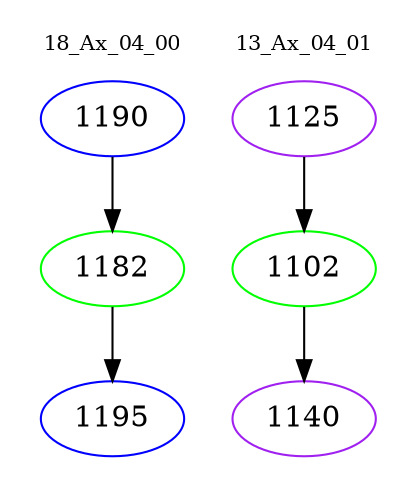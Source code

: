 digraph{
subgraph cluster_0 {
color = white
label = "18_Ax_04_00";
fontsize=10;
T0_1190 [label="1190", color="blue"]
T0_1190 -> T0_1182 [color="black"]
T0_1182 [label="1182", color="green"]
T0_1182 -> T0_1195 [color="black"]
T0_1195 [label="1195", color="blue"]
}
subgraph cluster_1 {
color = white
label = "13_Ax_04_01";
fontsize=10;
T1_1125 [label="1125", color="purple"]
T1_1125 -> T1_1102 [color="black"]
T1_1102 [label="1102", color="green"]
T1_1102 -> T1_1140 [color="black"]
T1_1140 [label="1140", color="purple"]
}
}
